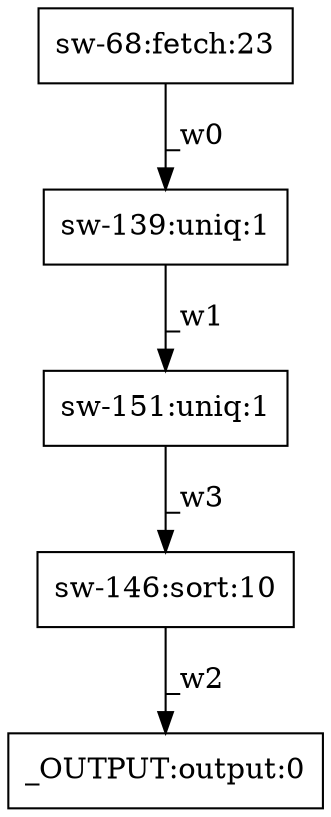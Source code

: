 digraph test1 { node [shape=box] "_OUTPUT" [label="_OUTPUT:output:0"];"sw-139" [label="sw-139:uniq:1"];"sw-151" [label="sw-151:uniq:1"];"sw-68" [label="sw-68:fetch:23"];"sw-146" [label="sw-146:sort:10"];"sw-68" -> "sw-139" [label="_w0"];"sw-139" -> "sw-151" [label="_w1"];"sw-146" -> "_OUTPUT" [label="_w2"];"sw-151" -> "sw-146" [label="_w3"];}